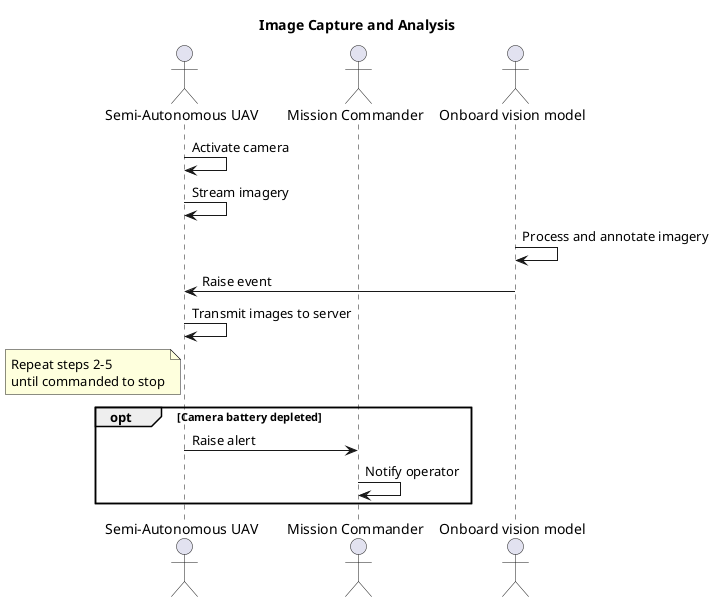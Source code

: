 @startuml
title "Image Capture and Analysis"

actor "Semi-Autonomous UAV" as UAV
actor "Mission Commander" as Commander
actor "Onboard vision model" as VisionModel

UAV -> UAV: Activate camera
UAV -> UAV: Stream imagery
VisionModel -> VisionModel: Process and annotate imagery
VisionModel -> UAV: Raise event
UAV -> UAV: Transmit images to server

note left of UAV: Repeat steps 2-5\nuntil commanded to stop

opt Camera battery depleted
UAV -> Commander: Raise alert
Commander -> Commander: Notify operator
end

@enduml
